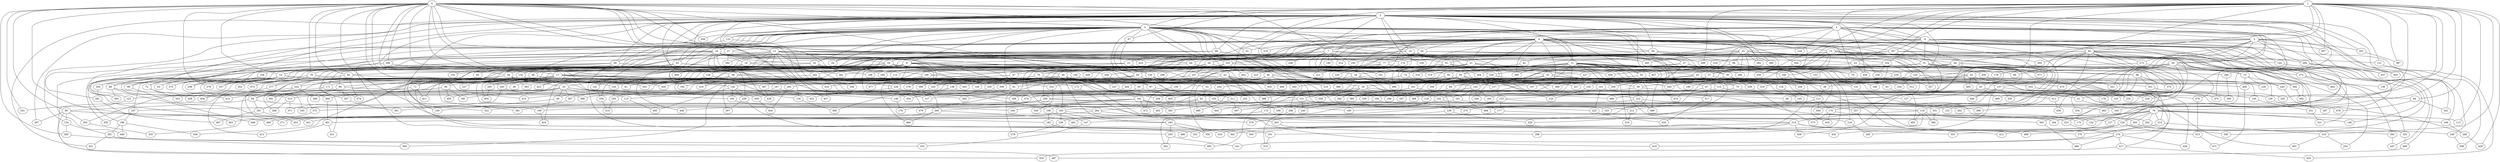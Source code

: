 graph g {0;1;2;3;4;5;6;7;8;9;10;11;12;13;14;15;16;17;18;19;20;21;22;23;24;25;26;27;28;29;30;31;32;33;34;35;36;37;38;39;40;41;42;43;44;45;46;47;48;49;50;51;52;53;54;55;56;57;58;59;60;61;62;63;64;65;66;67;68;69;70;71;72;73;74;75;76;77;78;79;80;81;82;83;84;85;86;87;88;89;90;91;92;93;94;95;96;97;98;99;100;101;102;103;104;105;106;107;108;109;110;111;112;113;114;115;116;117;118;119;120;121;122;123;124;125;126;127;128;129;130;131;132;133;134;135;136;137;138;139;140;141;142;143;144;145;146;147;148;149;150;151;152;153;154;155;156;157;158;159;160;161;162;163;164;165;166;167;168;169;170;171;172;173;174;175;176;177;178;179;180;181;182;183;184;185;186;187;188;189;190;191;192;193;194;195;196;197;198;199;200;201;202;203;204;205;206;207;208;209;210;211;212;213;214;215;216;217;218;219;220;221;222;223;224;225;226;227;228;229;230;231;232;233;234;235;236;237;238;239;240;241;242;243;244;245;246;247;248;249;250;251;252;253;254;255;256;257;258;259;260;261;262;263;264;265;266;267;268;269;270;271;272;273;274;275;276;277;278;279;280;281;282;283;284;285;286;287;288;289;290;291;292;293;294;295;296;297;298;299;300;301;302;303;304;305;306;307;308;309;310;311;312;313;314;315;316;317;318;319;320;321;322;323;324;325;326;327;328;329;330;331;332;333;334;335;336;337;338;339;340;341;342;343;344;345;346;347;348;349;350;351;352;353;354;355;356;357;358;359;360;361;362;363;364;365;366;367;368;369;370;371;372;373;374;375;376;377;378;379;380;381;382;383;384;385;386;387;388;389;390;391;392;393;394;395;396;397;398;399;400;401;402;403;404;405;406;407;408;409;410;411;412;413;414;415;416;417;418;419;420;421;422;423;424;425;426;427;428;429;430;431;432;433;434;435;436;437;438;439;440;441;442;443;444;445;446;447;448;449;450;451;452;453;454;455;456;457;458;459;460;461;462;463;464;465;466;467;468;469;470;471;472;473;474;475;476;477;478;479;480;481;482;483;484;485;486;487;488;489;490;491;492;493;494;495;496;497;498;499;0 -- 2;0 -- 3;0 -- 7;0 -- 12;0 -- 14;0 -- 16;0 -- 17;0 -- 27;0 -- 28;0 -- 58;0 -- 78;0 -- 80;0 -- 87;0 -- 93;0 -- 114;0 -- 134;0 -- 150;0 -- 195;0 -- 209;0 -- 226;0 -- 241;0 -- 279;0 -- 285;0 -- 299;0 -- 310;0 -- 322;0 -- 360;0 -- 415;0 -- 426;0 -- 463;1 -- 2;1 -- 3;1 -- 4;1 -- 5;1 -- 22;1 -- 23;1 -- 43;1 -- 47;1 -- 64;1 -- 69;1 -- 82;1 -- 97;1 -- 113;1 -- 136;1 -- 184;1 -- 216;1 -- 255;1 -- 267;1 -- 269;1 -- 275;1 -- 292;1 -- 397;1 -- 429;1 -- 457;1 -- 468;2 -- 6;2 -- 8;2 -- 10;2 -- 16;2 -- 24;2 -- 35;2 -- 37;2 -- 48;2 -- 50;2 -- 51;2 -- 52;2 -- 54;2 -- 62;2 -- 65;2 -- 88;2 -- 89;2 -- 97;2 -- 99;2 -- 103;2 -- 110;2 -- 135;2 -- 141;2 -- 156;2 -- 160;2 -- 191;2 -- 209;2 -- 210;2 -- 212;2 -- 230;2 -- 300;2 -- 318;2 -- 414;2 -- 452;2 -- 490;3 -- 4;3 -- 5;3 -- 9;3 -- 10;3 -- 11;3 -- 12;3 -- 29;3 -- 56;3 -- 63;3 -- 72;3 -- 88;3 -- 99;3 -- 110;3 -- 121;3 -- 167;3 -- 175;3 -- 194;3 -- 201;3 -- 235;3 -- 240;3 -- 248;3 -- 250;3 -- 261;3 -- 265;3 -- 282;3 -- 289;3 -- 297;3 -- 303;3 -- 350;3 -- 352;3 -- 386;3 -- 416;3 -- 421;3 -- 459;4 -- 6;4 -- 9;4 -- 15;4 -- 29;4 -- 54;4 -- 79;4 -- 116;4 -- 124;4 -- 125;4 -- 181;4 -- 221;4 -- 280;4 -- 283;4 -- 437;4 -- 449;4 -- 481;5 -- 25;5 -- 44;5 -- 123;5 -- 165;5 -- 170;5 -- 176;5 -- 201;5 -- 273;5 -- 441;5 -- 470;5 -- 475;6 -- 7;6 -- 11;6 -- 13;6 -- 21;6 -- 25;6 -- 26;6 -- 27;6 -- 30;6 -- 31;6 -- 38;6 -- 45;6 -- 51;6 -- 55;6 -- 56;6 -- 62;6 -- 76;6 -- 124;6 -- 127;6 -- 137;6 -- 152;6 -- 159;6 -- 164;6 -- 190;6 -- 210;6 -- 223;6 -- 244;6 -- 258;6 -- 267;6 -- 272;6 -- 278;6 -- 284;6 -- 294;6 -- 304;6 -- 314;6 -- 338;6 -- 340;6 -- 380;6 -- 409;6 -- 430;6 -- 447;7 -- 8;7 -- 18;7 -- 19;7 -- 24;7 -- 38;7 -- 74;7 -- 83;7 -- 94;7 -- 122;7 -- 131;7 -- 190;7 -- 193;7 -- 248;7 -- 314;7 -- 316;7 -- 370;7 -- 404;8 -- 17;8 -- 43;8 -- 90;8 -- 171;8 -- 184;8 -- 189;8 -- 207;8 -- 222;8 -- 224;8 -- 298;8 -- 336;8 -- 348;8 -- 378;8 -- 389;8 -- 449;8 -- 460;8 -- 477;9 -- 13;9 -- 20;9 -- 31;9 -- 42;9 -- 70;9 -- 82;9 -- 104;9 -- 144;9 -- 229;9 -- 375;9 -- 420;9 -- 457;10 -- 15;10 -- 21;10 -- 37;10 -- 100;10 -- 108;10 -- 220;10 -- 246;10 -- 269;10 -- 476;11 -- 20;11 -- 30;11 -- 49;11 -- 50;11 -- 61;11 -- 67;11 -- 75;11 -- 107;11 -- 114;11 -- 117;11 -- 119;11 -- 133;11 -- 153;11 -- 168;11 -- 180;11 -- 198;11 -- 219;11 -- 243;11 -- 263;11 -- 286;11 -- 288;11 -- 290;11 -- 316;11 -- 325;11 -- 328;11 -- 369;11 -- 370;11 -- 380;11 -- 443;12 -- 14;12 -- 18;12 -- 33;12 -- 46;12 -- 77;12 -- 84;12 -- 102;12 -- 158;12 -- 192;12 -- 242;12 -- 390;12 -- 399;12 -- 427;12 -- 460;13 -- 34;13 -- 41;13 -- 44;13 -- 57;13 -- 144;13 -- 153;13 -- 193;13 -- 205;13 -- 295;13 -- 304;13 -- 346;13 -- 392;14 -- 63;14 -- 72;14 -- 89;14 -- 98;14 -- 173;14 -- 187;14 -- 270;14 -- 338;14 -- 343;14 -- 345;14 -- 400;15 -- 67;15 -- 86;15 -- 203;15 -- 242;15 -- 455;16 -- 19;16 -- 23;16 -- 52;16 -- 60;16 -- 81;16 -- 95;16 -- 98;16 -- 126;16 -- 154;16 -- 213;16 -- 217;16 -- 218;16 -- 236;16 -- 425;16 -- 439;17 -- 53;17 -- 61;17 -- 71;17 -- 112;17 -- 148;17 -- 169;17 -- 224;17 -- 237;17 -- 295;17 -- 324;17 -- 381;17 -- 431;17 -- 452;18 -- 22;18 -- 28;18 -- 49;18 -- 78;18 -- 128;18 -- 206;18 -- 347;18 -- 422;19 -- 85;19 -- 111;19 -- 132;19 -- 152;19 -- 337;20 -- 108;20 -- 136;20 -- 168;20 -- 196;20 -- 214;21 -- 36;21 -- 74;21 -- 106;21 -- 346;21 -- 363;21 -- 371;21 -- 498;22 -- 47;22 -- 149;22 -- 151;22 -- 172;22 -- 232;22 -- 445;23 -- 70;23 -- 178;23 -- 459;25 -- 26;25 -- 42;25 -- 66;25 -- 104;25 -- 109;25 -- 155;25 -- 174;25 -- 282;25 -- 286;25 -- 289;25 -- 357;25 -- 425;25 -- 436;25 -- 492;26 -- 32;26 -- 65;26 -- 107;26 -- 186;26 -- 461;27 -- 34;27 -- 390;27 -- 446;28 -- 33;28 -- 36;28 -- 59;28 -- 87;28 -- 143;28 -- 277;28 -- 327;28 -- 363;28 -- 413;28 -- 473;29 -- 73;29 -- 86;29 -- 94;29 -- 179;29 -- 231;29 -- 331;29 -- 396;30 -- 39;30 -- 215;30 -- 259;30 -- 428;30 -- 435;30 -- 443;31 -- 32;31 -- 93;31 -- 96;31 -- 223;31 -- 227;31 -- 272;31 -- 280;31 -- 377;31 -- 407;31 -- 440;31 -- 450;31 -- 456;32 -- 35;32 -- 39;32 -- 81;32 -- 83;32 -- 243;32 -- 493;33 -- 40;33 -- 41;33 -- 59;33 -- 69;33 -- 115;33 -- 125;33 -- 185;33 -- 367;33 -- 372;34 -- 40;34 -- 120;34 -- 197;34 -- 252;34 -- 386;34 -- 405;34 -- 496;35 -- 119;35 -- 150;35 -- 189;35 -- 217;35 -- 296;35 -- 342;35 -- 383;35 -- 491;37 -- 79;37 -- 200;37 -- 208;37 -- 234;37 -- 235;37 -- 256;37 -- 290;37 -- 411;38 -- 237;38 -- 271;38 -- 309;39 -- 222;39 -- 229;39 -- 306;40 -- 100;41 -- 76;42 -- 55;43 -- 45;43 -- 48;43 -- 101;43 -- 331;43 -- 353;43 -- 465;44 -- 46;44 -- 57;44 -- 73;44 -- 196;44 -- 333;44 -- 469;45 -- 157;45 -- 256;45 -- 276;45 -- 469;46 -- 53;46 -- 75;46 -- 92;46 -- 163;46 -- 335;46 -- 382;46 -- 455;47 -- 64;47 -- 233;47 -- 317;47 -- 339;47 -- 368;48 -- 111;49 -- 90;49 -- 115;49 -- 117;49 -- 138;49 -- 162;49 -- 171;49 -- 183;49 -- 228;49 -- 247;49 -- 259;49 -- 291;49 -- 307;49 -- 330;49 -- 366;49 -- 432;49 -- 478;49 -- 495;50 -- 68;50 -- 470;52 -- 85;52 -- 180;52 -- 198;52 -- 330;53 -- 92;54 -- 58;54 -- 71;54 -- 77;54 -- 157;54 -- 254;54 -- 334;54 -- 350;54 -- 458;55 -- 60;55 -- 68;55 -- 118;55 -- 126;55 -- 137;55 -- 200;55 -- 202;55 -- 274;55 -- 324;55 -- 325;55 -- 328;55 -- 384;55 -- 385;56 -- 66;56 -- 84;56 -- 121;57 -- 140;57 -- 142;57 -- 197;58 -- 143;58 -- 358;58 -- 418;59 -- 80;59 -- 291;59 -- 344;60 -- 106;60 -- 122;60 -- 162;60 -- 194;60 -- 422;62 -- 130;62 -- 135;62 -- 186;62 -- 368;64 -- 441;64 -- 478;65 -- 129;65 -- 142;65 -- 173;65 -- 192;65 -- 388;65 -- 418;65 -- 487;66 -- 230;66 -- 312;67 -- 378;68 -- 151;70 -- 131;70 -- 167;70 -- 355;71 -- 391;71 -- 411;71 -- 486;72 -- 323;72 -- 438;73 -- 129;73 -- 139;73 -- 406;74 -- 105;74 -- 161;74 -- 265;74 -- 319;75 -- 102;75 -- 255;76 -- 113;76 -- 132;76 -- 146;76 -- 147;76 -- 166;76 -- 202;76 -- 215;76 -- 226;76 -- 293;76 -- 344;77 -- 204;77 -- 221;77 -- 402;77 -- 407;77 -- 450;78 -- 138;78 -- 204;78 -- 337;78 -- 355;78 -- 454;78 -- 473;80 -- 154;80 -- 182;80 -- 297;80 -- 302;80 -- 365;80 -- 434;81 -- 398;82 -- 91;82 -- 103;82 -- 128;82 -- 146;82 -- 161;82 -- 178;82 -- 273;82 -- 294;82 -- 300;82 -- 351;82 -- 365;82 -- 377;82 -- 382;82 -- 482;82 -- 494;83 -- 483;84 -- 239;84 -- 387;87 -- 311;87 -- 405;88 -- 91;88 -- 174;88 -- 199;88 -- 283;88 -- 299;88 -- 359;89 -- 211;89 -- 393;89 -- 408;90 -- 207;90 -- 339;90 -- 438;91 -- 96;91 -- 191;91 -- 264;91 -- 342;91 -- 343;91 -- 364;91 -- 496;92 -- 109;92 -- 160;92 -- 169;92 -- 442;93 -- 279;93 -- 403;93 -- 474;94 -- 95;94 -- 101;94 -- 118;94 -- 145;94 -- 208;94 -- 329;94 -- 426;95 -- 185;95 -- 414;95 -- 495;96 -- 301;96 -- 311;96 -- 375;97 -- 130;97 -- 211;98 -- 451;99 -- 158;99 -- 188;99 -- 228;99 -- 362;99 -- 461;101 -- 225;101 -- 347;101 -- 360;101 -- 417;102 -- 123;102 -- 245;102 -- 262;102 -- 349;103 -- 206;103 -- 227;103 -- 356;103 -- 402;104 -- 105;104 -- 112;104 -- 155;104 -- 156;105 -- 120;106 -- 116;106 -- 172;106 -- 296;107 -- 349;107 -- 399;108 -- 147;108 -- 182;110 -- 393;110 -- 479;111 -- 163;111 -- 170;111 -- 212;111 -- 494;112 -- 139;112 -- 366;115 -- 485;116 -- 127;116 -- 214;116 -- 251;116 -- 293;116 -- 394;116 -- 483;117 -- 133;118 -- 145;121 -- 308;122 -- 241;126 -- 134;126 -- 195;126 -- 236;126 -- 485;128 -- 141;128 -- 387;128 -- 423;130 -- 159;130 -- 317;131 -- 376;133 -- 165;133 -- 177;133 -- 199;133 -- 238;133 -- 239;134 -- 369;135 -- 149;135 -- 277;135 -- 391;135 -- 468;137 -- 140;137 -- 205;137 -- 249;137 -- 440;137 -- 484;138 -- 148;138 -- 213;138 -- 489;139 -- 287;140 -- 231;141 -- 336;142 -- 164;142 -- 177;142 -- 181;142 -- 246;142 -- 358;142 -- 385;143 -- 203;144 -- 166;147 -- 332;148 -- 176;150 -- 225;150 -- 284;151 -- 245;151 -- 257;151 -- 322;154 -- 281;154 -- 285;155 -- 233;155 -- 234;155 -- 257;155 -- 327;158 -- 270;159 -- 472;160 -- 183;160 -- 238;160 -- 263;160 -- 271;160 -- 490;161 -- 179;161 -- 388;161 -- 442;162 -- 260;162 -- 326;162 -- 372;162 -- 383;162 -- 472;162 -- 484;166 -- 266;167 -- 354;167 -- 367;170 -- 175;170 -- 373;170 -- 433;171 -- 454;171 -- 474;172 -- 218;172 -- 451;173 -- 419;174 -- 220;177 -- 253;177 -- 401;181 -- 187;181 -- 482;182 -- 251;183 -- 250;183 -- 356;183 -- 435;184 -- 244;184 -- 416;186 -- 406;186 -- 466;186 -- 477;187 -- 188;187 -- 359;188 -- 281;188 -- 436;188 -- 448;195 -- 462;196 -- 476;199 -- 424;201 -- 397;202 -- 340;202 -- 341;203 -- 410;204 -- 261;206 -- 247;206 -- 264;207 -- 361;211 -- 351;211 -- 488;211 -- 497;212 -- 219;213 -- 268;213 -- 371;214 -- 240;214 -- 305;214 -- 353;214 -- 362;214 -- 458;214 -- 486;215 -- 216;215 -- 376;216 -- 254;216 -- 491;218 -- 249;221 -- 310;222 -- 396;222 -- 462;222 -- 499;223 -- 488;224 -- 268;224 -- 306;224 -- 323;225 -- 320;226 -- 313;226 -- 352;226 -- 392;226 -- 412;226 -- 432;228 -- 232;228 -- 415;229 -- 334;230 -- 252;230 -- 253;230 -- 309;230 -- 403;230 -- 445;231 -- 321;235 -- 312;235 -- 357;235 -- 389;236 -- 305;236 -- 307;238 -- 278;239 -- 329;239 -- 379;240 -- 308;242 -- 260;242 -- 348;242 -- 424;243 -- 266;247 -- 258;250 -- 262;250 -- 341;251 -- 315;252 -- 475;253 -- 274;256 -- 275;256 -- 292;256 -- 345;256 -- 446;256 -- 479;257 -- 412;259 -- 373;260 -- 463;260 -- 466;260 -- 481;261 -- 467;263 -- 288;264 -- 374;265 -- 444;266 -- 429;267 -- 287;267 -- 298;267 -- 318;267 -- 464;267 -- 489;272 -- 321;272 -- 464;273 -- 276;273 -- 319;274 -- 417;274 -- 419;274 -- 428;274 -- 480;276 -- 313;277 -- 302;280 -- 395;281 -- 332;281 -- 421;281 -- 493;283 -- 499;284 -- 379;284 -- 453;285 -- 384;290 -- 301;291 -- 453;291 -- 467;293 -- 333;293 -- 498;294 -- 303;294 -- 437;295 -- 404;296 -- 315;299 -- 423;299 -- 448;300 -- 465;301 -- 395;302 -- 335;304 -- 430;311 -- 456;313 -- 471;317 -- 320;318 -- 364;324 -- 326;325 -- 400;330 -- 354;330 -- 374;333 -- 409;336 -- 410;343 -- 361;343 -- 398;346 -- 433;351 -- 394;365 -- 480;367 -- 381;368 -- 401;372 -- 408;382 -- 492;385 -- 497;387 -- 439;392 -- 447;400 -- 444;401 -- 413;401 -- 431;406 -- 471;409 -- 487;416 -- 427;417 -- 420;417 -- 434;}
